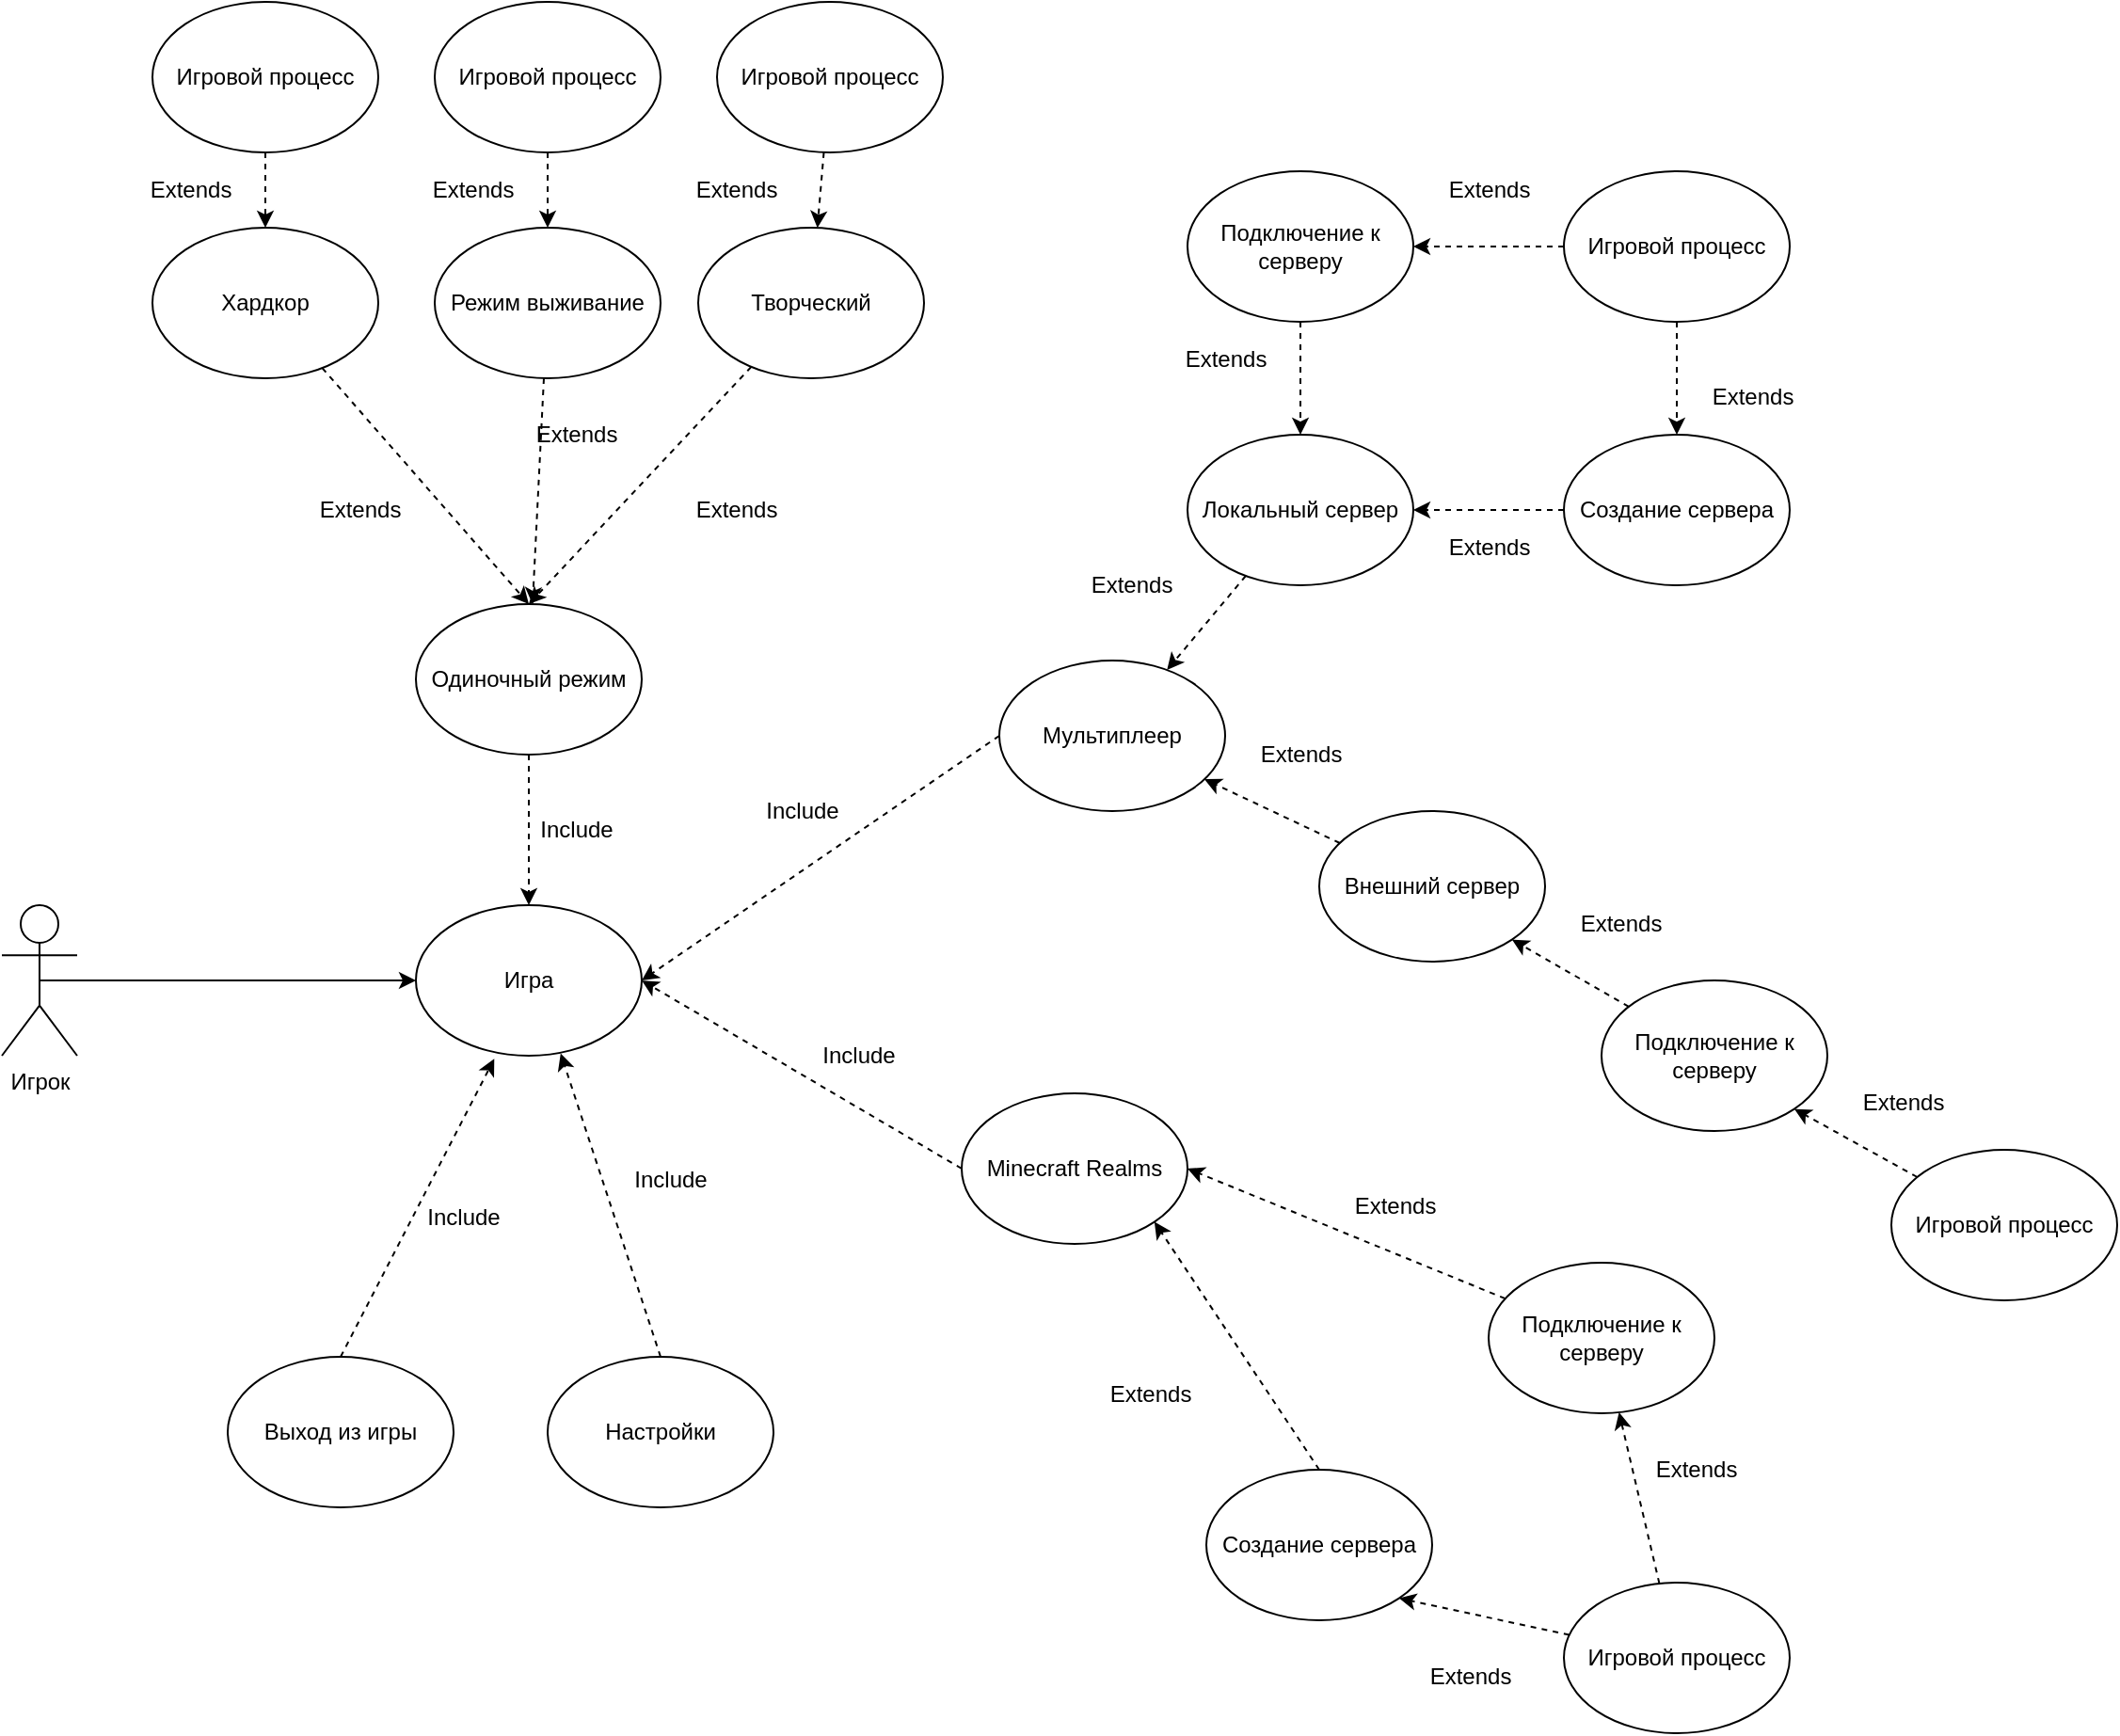 <mxfile version="14.5.1" type="device"><diagram id="KB0C_ErSL73x5G78Y_ZS" name="Page-1"><mxGraphModel dx="1463" dy="859" grid="1" gridSize="10" guides="1" tooltips="1" connect="1" arrows="1" fold="1" page="1" pageScale="1" pageWidth="827" pageHeight="1169" math="0" shadow="0"><root><mxCell id="0"/><mxCell id="1" parent="0"/><mxCell id="9x0Isy_h96Et8VHDPENM-7" value="Игрок" style="shape=umlActor;verticalLabelPosition=bottom;verticalAlign=top;html=1;outlineConnect=0;" vertex="1" parent="1"><mxGeometry x="250" y="590" width="40" height="80" as="geometry"/></mxCell><mxCell id="9x0Isy_h96Et8VHDPENM-10" value="Одиночный режим" style="ellipse;whiteSpace=wrap;html=1;" vertex="1" parent="1"><mxGeometry x="470" y="430" width="120" height="80" as="geometry"/></mxCell><mxCell id="9x0Isy_h96Et8VHDPENM-11" value="Мультиплеер" style="ellipse;whiteSpace=wrap;html=1;" vertex="1" parent="1"><mxGeometry x="780" y="460" width="120" height="80" as="geometry"/></mxCell><mxCell id="9x0Isy_h96Et8VHDPENM-12" value="Minecraft Realms" style="ellipse;whiteSpace=wrap;html=1;" vertex="1" parent="1"><mxGeometry x="760" y="690" width="120" height="80" as="geometry"/></mxCell><mxCell id="9x0Isy_h96Et8VHDPENM-13" value="Настройки" style="ellipse;whiteSpace=wrap;html=1;" vertex="1" parent="1"><mxGeometry x="540" y="830" width="120" height="80" as="geometry"/></mxCell><mxCell id="9x0Isy_h96Et8VHDPENM-14" value="Выход из игры" style="ellipse;whiteSpace=wrap;html=1;" vertex="1" parent="1"><mxGeometry x="370" y="830" width="120" height="80" as="geometry"/></mxCell><mxCell id="9x0Isy_h96Et8VHDPENM-15" value="Игра" style="ellipse;whiteSpace=wrap;html=1;" vertex="1" parent="1"><mxGeometry x="470" y="590" width="120" height="80" as="geometry"/></mxCell><mxCell id="9x0Isy_h96Et8VHDPENM-16" value="" style="endArrow=classic;html=1;exitX=0.5;exitY=0.5;exitDx=0;exitDy=0;exitPerimeter=0;entryX=0;entryY=0.5;entryDx=0;entryDy=0;" edge="1" parent="1" source="9x0Isy_h96Et8VHDPENM-7" target="9x0Isy_h96Et8VHDPENM-15"><mxGeometry width="50" height="50" relative="1" as="geometry"><mxPoint x="390" y="630" as="sourcePoint"/><mxPoint x="400" y="630" as="targetPoint"/></mxGeometry></mxCell><mxCell id="9x0Isy_h96Et8VHDPENM-20" value="" style="endArrow=classic;html=1;exitX=0.5;exitY=0;exitDx=0;exitDy=0;entryX=0.347;entryY=1.02;entryDx=0;entryDy=0;entryPerimeter=0;dashed=1;" edge="1" parent="1" source="9x0Isy_h96Et8VHDPENM-14" target="9x0Isy_h96Et8VHDPENM-15"><mxGeometry width="50" height="50" relative="1" as="geometry"><mxPoint x="410" y="710" as="sourcePoint"/><mxPoint x="620" y="800" as="targetPoint"/></mxGeometry></mxCell><mxCell id="9x0Isy_h96Et8VHDPENM-21" value="" style="endArrow=classic;html=1;exitX=0.5;exitY=0;exitDx=0;exitDy=0;entryX=0.641;entryY=0.985;entryDx=0;entryDy=0;entryPerimeter=0;dashed=1;" edge="1" parent="1" source="9x0Isy_h96Et8VHDPENM-13" target="9x0Isy_h96Et8VHDPENM-15"><mxGeometry width="50" height="50" relative="1" as="geometry"><mxPoint x="440" y="840.0" as="sourcePoint"/><mxPoint x="540" y="680" as="targetPoint"/></mxGeometry></mxCell><mxCell id="9x0Isy_h96Et8VHDPENM-22" value="" style="endArrow=classic;html=1;exitX=0;exitY=0.5;exitDx=0;exitDy=0;entryX=1;entryY=0.5;entryDx=0;entryDy=0;dashed=1;" edge="1" parent="1" source="9x0Isy_h96Et8VHDPENM-12" target="9x0Isy_h96Et8VHDPENM-15"><mxGeometry width="50" height="50" relative="1" as="geometry"><mxPoint x="680" y="820.0" as="sourcePoint"/><mxPoint x="610" y="660" as="targetPoint"/></mxGeometry></mxCell><mxCell id="9x0Isy_h96Et8VHDPENM-23" value="" style="endArrow=classic;html=1;exitX=0;exitY=0.5;exitDx=0;exitDy=0;entryX=1;entryY=0.5;entryDx=0;entryDy=0;fontStyle=1;dashed=1;" edge="1" parent="1" source="9x0Isy_h96Et8VHDPENM-11" target="9x0Isy_h96Et8VHDPENM-15"><mxGeometry width="50" height="50" relative="1" as="geometry"><mxPoint x="620" y="850.0" as="sourcePoint"/><mxPoint x="550" y="690" as="targetPoint"/></mxGeometry></mxCell><mxCell id="9x0Isy_h96Et8VHDPENM-24" value="" style="endArrow=classic;html=1;exitX=0.5;exitY=1;exitDx=0;exitDy=0;entryX=0.5;entryY=0;entryDx=0;entryDy=0;fontStyle=1;dashed=1;" edge="1" parent="1" source="9x0Isy_h96Et8VHDPENM-10" target="9x0Isy_h96Et8VHDPENM-15"><mxGeometry width="50" height="50" relative="1" as="geometry"><mxPoint x="610" y="490" as="sourcePoint"/><mxPoint x="550" y="580" as="targetPoint"/></mxGeometry></mxCell><mxCell id="9x0Isy_h96Et8VHDPENM-46" style="edgeStyle=none;rounded=0;orthogonalLoop=1;jettySize=auto;html=1;dashed=1;" edge="1" parent="1" source="9x0Isy_h96Et8VHDPENM-25" target="9x0Isy_h96Et8VHDPENM-10"><mxGeometry relative="1" as="geometry"/></mxCell><mxCell id="9x0Isy_h96Et8VHDPENM-25" value="Режим выживание" style="ellipse;whiteSpace=wrap;html=1;" vertex="1" parent="1"><mxGeometry x="480" y="230" width="120" height="80" as="geometry"/></mxCell><mxCell id="9x0Isy_h96Et8VHDPENM-47" style="edgeStyle=none;rounded=0;orthogonalLoop=1;jettySize=auto;html=1;entryX=0.5;entryY=0;entryDx=0;entryDy=0;dashed=1;" edge="1" parent="1" source="9x0Isy_h96Et8VHDPENM-26" target="9x0Isy_h96Et8VHDPENM-10"><mxGeometry relative="1" as="geometry"/></mxCell><mxCell id="9x0Isy_h96Et8VHDPENM-26" value="Творческий" style="ellipse;whiteSpace=wrap;html=1;" vertex="1" parent="1"><mxGeometry x="620" y="230" width="120" height="80" as="geometry"/></mxCell><mxCell id="9x0Isy_h96Et8VHDPENM-45" style="edgeStyle=none;rounded=0;orthogonalLoop=1;jettySize=auto;html=1;entryX=0.5;entryY=0;entryDx=0;entryDy=0;dashed=1;" edge="1" parent="1" source="9x0Isy_h96Et8VHDPENM-27" target="9x0Isy_h96Et8VHDPENM-10"><mxGeometry relative="1" as="geometry"/></mxCell><mxCell id="9x0Isy_h96Et8VHDPENM-27" value="Хардкор" style="ellipse;whiteSpace=wrap;html=1;" vertex="1" parent="1"><mxGeometry x="330" y="230" width="120" height="80" as="geometry"/></mxCell><mxCell id="9x0Isy_h96Et8VHDPENM-29" value="Подключение к серверу" style="ellipse;whiteSpace=wrap;html=1;" vertex="1" parent="1"><mxGeometry x="880" y="200" width="120" height="80" as="geometry"/></mxCell><mxCell id="9x0Isy_h96Et8VHDPENM-30" style="edgeStyle=none;rounded=0;orthogonalLoop=1;jettySize=auto;html=1;entryX=0.5;entryY=0;entryDx=0;entryDy=0;" edge="1" parent="1" source="9x0Isy_h96Et8VHDPENM-29" target="9x0Isy_h96Et8VHDPENM-29"><mxGeometry relative="1" as="geometry"/></mxCell><mxCell id="9x0Isy_h96Et8VHDPENM-31" value="Создание сервера" style="ellipse;whiteSpace=wrap;html=1;" vertex="1" parent="1"><mxGeometry x="1080" y="340" width="120" height="80" as="geometry"/></mxCell><mxCell id="9x0Isy_h96Et8VHDPENM-32" value="Подключение к серверу" style="ellipse;whiteSpace=wrap;html=1;" vertex="1" parent="1"><mxGeometry x="1040" y="780" width="120" height="80" as="geometry"/></mxCell><mxCell id="9x0Isy_h96Et8VHDPENM-33" style="edgeStyle=none;rounded=0;orthogonalLoop=1;jettySize=auto;html=1;entryX=0.5;entryY=0;entryDx=0;entryDy=0;" edge="1" parent="1" source="9x0Isy_h96Et8VHDPENM-32" target="9x0Isy_h96Et8VHDPENM-32"><mxGeometry relative="1" as="geometry"/></mxCell><mxCell id="9x0Isy_h96Et8VHDPENM-34" value="Создание сервера" style="ellipse;whiteSpace=wrap;html=1;" vertex="1" parent="1"><mxGeometry x="890" y="890" width="120" height="80" as="geometry"/></mxCell><mxCell id="9x0Isy_h96Et8VHDPENM-35" value="" style="endArrow=classic;html=1;exitX=0;exitY=0.5;exitDx=0;exitDy=0;entryX=1;entryY=0.5;entryDx=0;entryDy=0;dashed=1;" edge="1" parent="1" source="9x0Isy_h96Et8VHDPENM-31" target="9x0Isy_h96Et8VHDPENM-39"><mxGeometry width="50" height="50" relative="1" as="geometry"><mxPoint x="1030" y="620" as="sourcePoint"/><mxPoint x="1000" y="390" as="targetPoint"/></mxGeometry></mxCell><mxCell id="9x0Isy_h96Et8VHDPENM-36" value="" style="endArrow=classic;html=1;exitX=0.5;exitY=1;exitDx=0;exitDy=0;entryX=0.5;entryY=0;entryDx=0;entryDy=0;dashed=1;" edge="1" parent="1" source="9x0Isy_h96Et8VHDPENM-29" target="9x0Isy_h96Et8VHDPENM-39"><mxGeometry width="50" height="50" relative="1" as="geometry"><mxPoint x="1040" y="500" as="sourcePoint"/><mxPoint x="920" y="370" as="targetPoint"/></mxGeometry></mxCell><mxCell id="9x0Isy_h96Et8VHDPENM-37" value="" style="endArrow=classic;html=1;entryX=1;entryY=0.5;entryDx=0;entryDy=0;dashed=1;" edge="1" parent="1" source="9x0Isy_h96Et8VHDPENM-32" target="9x0Isy_h96Et8VHDPENM-12"><mxGeometry width="50" height="50" relative="1" as="geometry"><mxPoint x="1100" y="380" as="sourcePoint"/><mxPoint x="1100" y="460" as="targetPoint"/></mxGeometry></mxCell><mxCell id="9x0Isy_h96Et8VHDPENM-38" value="" style="endArrow=classic;html=1;entryX=1;entryY=1;entryDx=0;entryDy=0;exitX=0.5;exitY=0;exitDx=0;exitDy=0;dashed=1;" edge="1" parent="1" source="9x0Isy_h96Et8VHDPENM-34" target="9x0Isy_h96Et8VHDPENM-12"><mxGeometry width="50" height="50" relative="1" as="geometry"><mxPoint x="1030.001" y="829.999" as="sourcePoint"/><mxPoint x="861.14" y="760.92" as="targetPoint"/></mxGeometry></mxCell><mxCell id="9x0Isy_h96Et8VHDPENM-40" style="edgeStyle=none;rounded=0;orthogonalLoop=1;jettySize=auto;html=1;dashed=1;" edge="1" parent="1" source="9x0Isy_h96Et8VHDPENM-39" target="9x0Isy_h96Et8VHDPENM-11"><mxGeometry relative="1" as="geometry"/></mxCell><mxCell id="9x0Isy_h96Et8VHDPENM-39" value="Локальный сервер" style="ellipse;whiteSpace=wrap;html=1;" vertex="1" parent="1"><mxGeometry x="880" y="340" width="120" height="80" as="geometry"/></mxCell><mxCell id="9x0Isy_h96Et8VHDPENM-42" style="edgeStyle=none;rounded=0;orthogonalLoop=1;jettySize=auto;html=1;dashed=1;" edge="1" parent="1" source="9x0Isy_h96Et8VHDPENM-41" target="9x0Isy_h96Et8VHDPENM-11"><mxGeometry relative="1" as="geometry"/></mxCell><mxCell id="9x0Isy_h96Et8VHDPENM-41" value="Внешний сервер" style="ellipse;whiteSpace=wrap;html=1;" vertex="1" parent="1"><mxGeometry x="950" y="540" width="120" height="80" as="geometry"/></mxCell><mxCell id="9x0Isy_h96Et8VHDPENM-44" style="edgeStyle=none;rounded=0;orthogonalLoop=1;jettySize=auto;html=1;entryX=1;entryY=1;entryDx=0;entryDy=0;dashed=1;" edge="1" parent="1" source="9x0Isy_h96Et8VHDPENM-43" target="9x0Isy_h96Et8VHDPENM-41"><mxGeometry relative="1" as="geometry"/></mxCell><mxCell id="9x0Isy_h96Et8VHDPENM-43" value="Подключение к серверу" style="ellipse;whiteSpace=wrap;html=1;" vertex="1" parent="1"><mxGeometry x="1100" y="630" width="120" height="80" as="geometry"/></mxCell><mxCell id="9x0Isy_h96Et8VHDPENM-51" style="edgeStyle=none;rounded=0;orthogonalLoop=1;jettySize=auto;html=1;dashed=1;" edge="1" parent="1" source="9x0Isy_h96Et8VHDPENM-48" target="9x0Isy_h96Et8VHDPENM-27"><mxGeometry relative="1" as="geometry"/></mxCell><mxCell id="9x0Isy_h96Et8VHDPENM-48" value="Игровой процесс" style="ellipse;whiteSpace=wrap;html=1;" vertex="1" parent="1"><mxGeometry x="330" y="110" width="120" height="80" as="geometry"/></mxCell><mxCell id="9x0Isy_h96Et8VHDPENM-52" style="edgeStyle=none;rounded=0;orthogonalLoop=1;jettySize=auto;html=1;dashed=1;" edge="1" parent="1" source="9x0Isy_h96Et8VHDPENM-49" target="9x0Isy_h96Et8VHDPENM-25"><mxGeometry relative="1" as="geometry"/></mxCell><mxCell id="9x0Isy_h96Et8VHDPENM-49" value="Игровой процесс" style="ellipse;whiteSpace=wrap;html=1;" vertex="1" parent="1"><mxGeometry x="480" y="110" width="120" height="80" as="geometry"/></mxCell><mxCell id="9x0Isy_h96Et8VHDPENM-53" style="edgeStyle=none;rounded=0;orthogonalLoop=1;jettySize=auto;html=1;dashed=1;" edge="1" parent="1" source="9x0Isy_h96Et8VHDPENM-50" target="9x0Isy_h96Et8VHDPENM-26"><mxGeometry relative="1" as="geometry"/></mxCell><mxCell id="9x0Isy_h96Et8VHDPENM-50" value="Игровой процесс" style="ellipse;whiteSpace=wrap;html=1;" vertex="1" parent="1"><mxGeometry x="630" y="110" width="120" height="80" as="geometry"/></mxCell><mxCell id="9x0Isy_h96Et8VHDPENM-55" style="edgeStyle=none;rounded=0;orthogonalLoop=1;jettySize=auto;html=1;dashed=1;" edge="1" parent="1" source="9x0Isy_h96Et8VHDPENM-54" target="9x0Isy_h96Et8VHDPENM-29"><mxGeometry relative="1" as="geometry"/></mxCell><mxCell id="9x0Isy_h96Et8VHDPENM-56" style="edgeStyle=none;rounded=0;orthogonalLoop=1;jettySize=auto;html=1;entryX=0.5;entryY=0;entryDx=0;entryDy=0;dashed=1;" edge="1" parent="1" source="9x0Isy_h96Et8VHDPENM-54" target="9x0Isy_h96Et8VHDPENM-31"><mxGeometry relative="1" as="geometry"/></mxCell><mxCell id="9x0Isy_h96Et8VHDPENM-54" value="Игровой процесс" style="ellipse;whiteSpace=wrap;html=1;" vertex="1" parent="1"><mxGeometry x="1080" y="200" width="120" height="80" as="geometry"/></mxCell><mxCell id="9x0Isy_h96Et8VHDPENM-58" style="edgeStyle=none;rounded=0;orthogonalLoop=1;jettySize=auto;html=1;dashed=1;" edge="1" parent="1" source="9x0Isy_h96Et8VHDPENM-57" target="9x0Isy_h96Et8VHDPENM-32"><mxGeometry relative="1" as="geometry"/></mxCell><mxCell id="9x0Isy_h96Et8VHDPENM-59" style="edgeStyle=none;rounded=0;orthogonalLoop=1;jettySize=auto;html=1;entryX=1;entryY=1;entryDx=0;entryDy=0;dashed=1;" edge="1" parent="1" source="9x0Isy_h96Et8VHDPENM-57" target="9x0Isy_h96Et8VHDPENM-34"><mxGeometry relative="1" as="geometry"/></mxCell><mxCell id="9x0Isy_h96Et8VHDPENM-57" value="Игровой процесс" style="ellipse;whiteSpace=wrap;html=1;" vertex="1" parent="1"><mxGeometry x="1080" y="950" width="120" height="80" as="geometry"/></mxCell><mxCell id="9x0Isy_h96Et8VHDPENM-61" style="edgeStyle=none;rounded=0;orthogonalLoop=1;jettySize=auto;html=1;entryX=1;entryY=1;entryDx=0;entryDy=0;dashed=1;" edge="1" parent="1" source="9x0Isy_h96Et8VHDPENM-60" target="9x0Isy_h96Et8VHDPENM-43"><mxGeometry relative="1" as="geometry"/></mxCell><mxCell id="9x0Isy_h96Et8VHDPENM-60" value="Игровой процесс" style="ellipse;whiteSpace=wrap;html=1;" vertex="1" parent="1"><mxGeometry x="1254" y="720" width="120" height="80" as="geometry"/></mxCell><mxCell id="9x0Isy_h96Et8VHDPENM-63" value="Include" style="text;html=1;align=center;verticalAlign=middle;resizable=0;points=[];autosize=1;" vertex="1" parent="1"><mxGeometry x="680" y="660" width="50" height="20" as="geometry"/></mxCell><mxCell id="9x0Isy_h96Et8VHDPENM-64" value="Include" style="text;html=1;align=center;verticalAlign=middle;resizable=0;points=[];autosize=1;" vertex="1" parent="1"><mxGeometry x="650" y="530" width="50" height="20" as="geometry"/></mxCell><mxCell id="9x0Isy_h96Et8VHDPENM-65" value="Include" style="text;html=1;align=center;verticalAlign=middle;resizable=0;points=[];autosize=1;" vertex="1" parent="1"><mxGeometry x="580" y="726" width="50" height="20" as="geometry"/></mxCell><mxCell id="9x0Isy_h96Et8VHDPENM-66" value="Include" style="text;html=1;align=center;verticalAlign=middle;resizable=0;points=[];autosize=1;" vertex="1" parent="1"><mxGeometry x="470" y="746" width="50" height="20" as="geometry"/></mxCell><mxCell id="9x0Isy_h96Et8VHDPENM-67" value="Include" style="text;html=1;align=center;verticalAlign=middle;resizable=0;points=[];autosize=1;" vertex="1" parent="1"><mxGeometry x="530" y="540" width="50" height="20" as="geometry"/></mxCell><mxCell id="9x0Isy_h96Et8VHDPENM-68" value="Extends" style="text;html=1;align=center;verticalAlign=middle;resizable=0;points=[];autosize=1;" vertex="1" parent="1"><mxGeometry x="820" y="410" width="60" height="20" as="geometry"/></mxCell><mxCell id="9x0Isy_h96Et8VHDPENM-69" value="Extends" style="text;html=1;align=center;verticalAlign=middle;resizable=0;points=[];autosize=1;" vertex="1" parent="1"><mxGeometry x="610" y="370" width="60" height="20" as="geometry"/></mxCell><mxCell id="9x0Isy_h96Et8VHDPENM-70" value="Extends" style="text;html=1;align=center;verticalAlign=middle;resizable=0;points=[];autosize=1;" vertex="1" parent="1"><mxGeometry x="525" y="330" width="60" height="20" as="geometry"/></mxCell><mxCell id="9x0Isy_h96Et8VHDPENM-71" value="Extends" style="text;html=1;align=center;verticalAlign=middle;resizable=0;points=[];autosize=1;" vertex="1" parent="1"><mxGeometry x="410" y="370" width="60" height="20" as="geometry"/></mxCell><mxCell id="9x0Isy_h96Et8VHDPENM-72" value="Extends" style="text;html=1;align=center;verticalAlign=middle;resizable=0;points=[];autosize=1;" vertex="1" parent="1"><mxGeometry x="320" y="200" width="60" height="20" as="geometry"/></mxCell><mxCell id="9x0Isy_h96Et8VHDPENM-73" value="Extends" style="text;html=1;align=center;verticalAlign=middle;resizable=0;points=[];autosize=1;" vertex="1" parent="1"><mxGeometry x="470" y="200" width="60" height="20" as="geometry"/></mxCell><mxCell id="9x0Isy_h96Et8VHDPENM-74" value="Extends" style="text;html=1;align=center;verticalAlign=middle;resizable=0;points=[];autosize=1;" vertex="1" parent="1"><mxGeometry x="610" y="200" width="60" height="20" as="geometry"/></mxCell><mxCell id="9x0Isy_h96Et8VHDPENM-75" value="Extends" style="text;html=1;align=center;verticalAlign=middle;resizable=0;points=[];autosize=1;" vertex="1" parent="1"><mxGeometry x="1010" y="390" width="60" height="20" as="geometry"/></mxCell><mxCell id="9x0Isy_h96Et8VHDPENM-76" value="Extends" style="text;html=1;align=center;verticalAlign=middle;resizable=0;points=[];autosize=1;" vertex="1" parent="1"><mxGeometry x="870" y="290" width="60" height="20" as="geometry"/></mxCell><mxCell id="9x0Isy_h96Et8VHDPENM-77" value="Extends" style="text;html=1;align=center;verticalAlign=middle;resizable=0;points=[];autosize=1;" vertex="1" parent="1"><mxGeometry x="1010" y="200" width="60" height="20" as="geometry"/></mxCell><mxCell id="9x0Isy_h96Et8VHDPENM-78" value="Extends" style="text;html=1;align=center;verticalAlign=middle;resizable=0;points=[];autosize=1;" vertex="1" parent="1"><mxGeometry x="1150" y="309.5" width="60" height="20" as="geometry"/></mxCell><mxCell id="9x0Isy_h96Et8VHDPENM-79" value="Extends" style="text;html=1;align=center;verticalAlign=middle;resizable=0;points=[];autosize=1;" vertex="1" parent="1"><mxGeometry x="910" y="500" width="60" height="20" as="geometry"/></mxCell><mxCell id="9x0Isy_h96Et8VHDPENM-80" value="Extends" style="text;html=1;align=center;verticalAlign=middle;resizable=0;points=[];autosize=1;" vertex="1" parent="1"><mxGeometry x="1080" y="590" width="60" height="20" as="geometry"/></mxCell><mxCell id="9x0Isy_h96Et8VHDPENM-81" value="Extends" style="text;html=1;align=center;verticalAlign=middle;resizable=0;points=[];autosize=1;" vertex="1" parent="1"><mxGeometry x="1230" y="685" width="60" height="20" as="geometry"/></mxCell><mxCell id="9x0Isy_h96Et8VHDPENM-82" value="Extends" style="text;html=1;align=center;verticalAlign=middle;resizable=0;points=[];autosize=1;" vertex="1" parent="1"><mxGeometry x="960" y="740" width="60" height="20" as="geometry"/></mxCell><mxCell id="9x0Isy_h96Et8VHDPENM-84" value="Extends" style="text;html=1;align=center;verticalAlign=middle;resizable=0;points=[];autosize=1;" vertex="1" parent="1"><mxGeometry x="1120" y="880" width="60" height="20" as="geometry"/></mxCell><mxCell id="9x0Isy_h96Et8VHDPENM-85" value="Extends" style="text;html=1;align=center;verticalAlign=middle;resizable=0;points=[];autosize=1;" vertex="1" parent="1"><mxGeometry x="830" y="840" width="60" height="20" as="geometry"/></mxCell><mxCell id="9x0Isy_h96Et8VHDPENM-86" value="Extends" style="text;html=1;align=center;verticalAlign=middle;resizable=0;points=[];autosize=1;" vertex="1" parent="1"><mxGeometry x="1000" y="990" width="60" height="20" as="geometry"/></mxCell></root></mxGraphModel></diagram></mxfile>